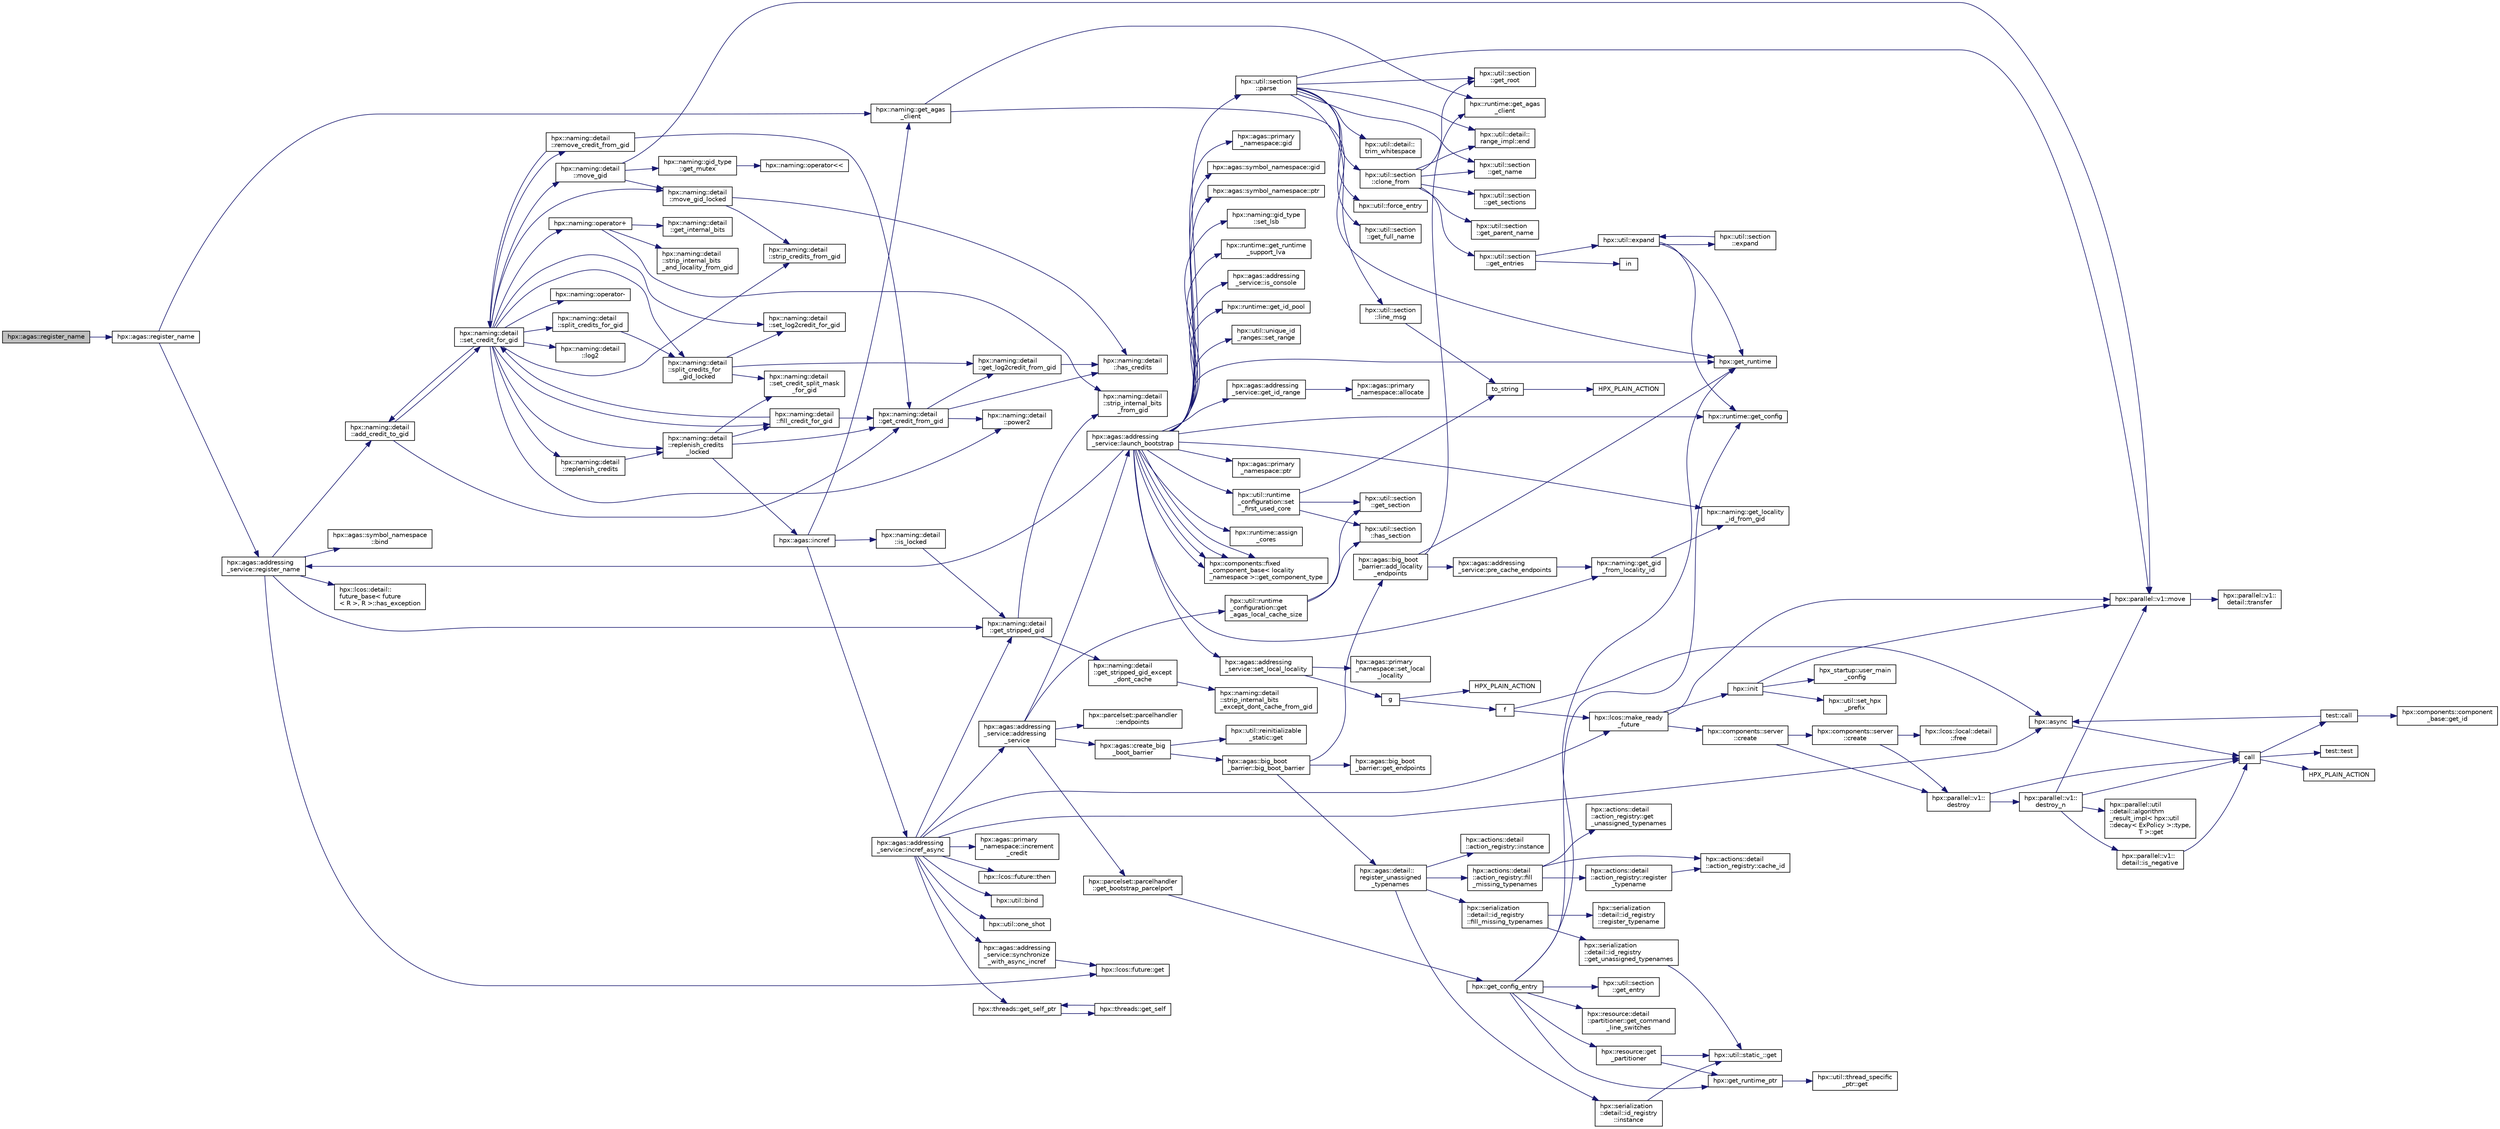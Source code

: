 digraph "hpx::agas::register_name"
{
  edge [fontname="Helvetica",fontsize="10",labelfontname="Helvetica",labelfontsize="10"];
  node [fontname="Helvetica",fontsize="10",shape=record];
  rankdir="LR";
  Node3986 [label="hpx::agas::register_name",height=0.2,width=0.4,color="black", fillcolor="grey75", style="filled", fontcolor="black"];
  Node3986 -> Node3987 [color="midnightblue",fontsize="10",style="solid",fontname="Helvetica"];
  Node3987 [label="hpx::agas::register_name",height=0.2,width=0.4,color="black", fillcolor="white", style="filled",URL="$dc/d54/namespacehpx_1_1agas.html#a3812793adbf5e7d8c6b468595ac0823f"];
  Node3987 -> Node3988 [color="midnightblue",fontsize="10",style="solid",fontname="Helvetica"];
  Node3988 [label="hpx::naming::get_agas\l_client",height=0.2,width=0.4,color="black", fillcolor="white", style="filled",URL="$d4/dc9/namespacehpx_1_1naming.html#a0408fffd5d34b620712a801b0ae3b032"];
  Node3988 -> Node3989 [color="midnightblue",fontsize="10",style="solid",fontname="Helvetica"];
  Node3989 [label="hpx::get_runtime",height=0.2,width=0.4,color="black", fillcolor="white", style="filled",URL="$d8/d83/namespacehpx.html#aef902cc6c7dd3b9fbadf34d1e850a070"];
  Node3988 -> Node3990 [color="midnightblue",fontsize="10",style="solid",fontname="Helvetica"];
  Node3990 [label="hpx::runtime::get_agas\l_client",height=0.2,width=0.4,color="black", fillcolor="white", style="filled",URL="$d0/d7b/classhpx_1_1runtime.html#aeb5dddd30d6b9861669af8ad44d1a96a"];
  Node3987 -> Node3991 [color="midnightblue",fontsize="10",style="solid",fontname="Helvetica"];
  Node3991 [label="hpx::agas::addressing\l_service::register_name",height=0.2,width=0.4,color="black", fillcolor="white", style="filled",URL="$db/d58/structhpx_1_1agas_1_1addressing__service.html#a5929d7fd681a5ed692bfbeaa503fc32d",tooltip="Register a global name with a global address (id) "];
  Node3991 -> Node3992 [color="midnightblue",fontsize="10",style="solid",fontname="Helvetica"];
  Node3992 [label="hpx::agas::symbol_namespace\l::bind",height=0.2,width=0.4,color="black", fillcolor="white", style="filled",URL="$dd/d5e/structhpx_1_1agas_1_1symbol__namespace.html#a4c5b21f70ae191ad0169fe5ac06de532"];
  Node3991 -> Node3993 [color="midnightblue",fontsize="10",style="solid",fontname="Helvetica"];
  Node3993 [label="hpx::naming::detail\l::get_stripped_gid",height=0.2,width=0.4,color="black", fillcolor="white", style="filled",URL="$d5/d18/namespacehpx_1_1naming_1_1detail.html#ad3a849cb7ebd5dccf9aefadccc21dd89"];
  Node3993 -> Node3994 [color="midnightblue",fontsize="10",style="solid",fontname="Helvetica"];
  Node3994 [label="hpx::naming::detail\l::strip_internal_bits\l_from_gid",height=0.2,width=0.4,color="black", fillcolor="white", style="filled",URL="$d5/d18/namespacehpx_1_1naming_1_1detail.html#a95cca4d4bc82a9da3e804b225b03dfaf"];
  Node3993 -> Node3995 [color="midnightblue",fontsize="10",style="solid",fontname="Helvetica"];
  Node3995 [label="hpx::naming::detail\l::get_stripped_gid_except\l_dont_cache",height=0.2,width=0.4,color="black", fillcolor="white", style="filled",URL="$d5/d18/namespacehpx_1_1naming_1_1detail.html#a1ab848588112d0f7fac377a15692c9cc"];
  Node3995 -> Node3996 [color="midnightblue",fontsize="10",style="solid",fontname="Helvetica"];
  Node3996 [label="hpx::naming::detail\l::strip_internal_bits\l_except_dont_cache_from_gid",height=0.2,width=0.4,color="black", fillcolor="white", style="filled",URL="$d5/d18/namespacehpx_1_1naming_1_1detail.html#aabeb51a92376c6bfb9cf31bf9ff0c4cc"];
  Node3991 -> Node3997 [color="midnightblue",fontsize="10",style="solid",fontname="Helvetica"];
  Node3997 [label="hpx::lcos::detail::\lfuture_base\< future\l\< R \>, R \>::has_exception",height=0.2,width=0.4,color="black", fillcolor="white", style="filled",URL="$d5/dd7/classhpx_1_1lcos_1_1detail_1_1future__base.html#aa95b01f70ad95706ae420ff1db2e5b99"];
  Node3991 -> Node3998 [color="midnightblue",fontsize="10",style="solid",fontname="Helvetica"];
  Node3998 [label="hpx::lcos::future::get",height=0.2,width=0.4,color="black", fillcolor="white", style="filled",URL="$d0/d33/classhpx_1_1lcos_1_1future.html#a8c28269486d5620ac48af349f17bb41c"];
  Node3991 -> Node3999 [color="midnightblue",fontsize="10",style="solid",fontname="Helvetica"];
  Node3999 [label="hpx::naming::detail\l::add_credit_to_gid",height=0.2,width=0.4,color="black", fillcolor="white", style="filled",URL="$d5/d18/namespacehpx_1_1naming_1_1detail.html#ab13848a91587535a393be4def980e832"];
  Node3999 -> Node4000 [color="midnightblue",fontsize="10",style="solid",fontname="Helvetica"];
  Node4000 [label="hpx::naming::detail\l::get_credit_from_gid",height=0.2,width=0.4,color="black", fillcolor="white", style="filled",URL="$d5/d18/namespacehpx_1_1naming_1_1detail.html#ae3d27efe8c838d79e29020ed7c9fa25f"];
  Node4000 -> Node4001 [color="midnightblue",fontsize="10",style="solid",fontname="Helvetica"];
  Node4001 [label="hpx::naming::detail\l::has_credits",height=0.2,width=0.4,color="black", fillcolor="white", style="filled",URL="$d5/d18/namespacehpx_1_1naming_1_1detail.html#afb823cf706d95f298c25af22fe39653b"];
  Node4000 -> Node4002 [color="midnightblue",fontsize="10",style="solid",fontname="Helvetica"];
  Node4002 [label="hpx::naming::detail\l::power2",height=0.2,width=0.4,color="black", fillcolor="white", style="filled",URL="$d5/d18/namespacehpx_1_1naming_1_1detail.html#a084e318ac378f38778c0696da8cbdaac"];
  Node4000 -> Node4003 [color="midnightblue",fontsize="10",style="solid",fontname="Helvetica"];
  Node4003 [label="hpx::naming::detail\l::get_log2credit_from_gid",height=0.2,width=0.4,color="black", fillcolor="white", style="filled",URL="$d5/d18/namespacehpx_1_1naming_1_1detail.html#a65b5a75f9576e0c15d372d20f0ed37d0"];
  Node4003 -> Node4001 [color="midnightblue",fontsize="10",style="solid",fontname="Helvetica"];
  Node3999 -> Node4004 [color="midnightblue",fontsize="10",style="solid",fontname="Helvetica"];
  Node4004 [label="hpx::naming::detail\l::set_credit_for_gid",height=0.2,width=0.4,color="black", fillcolor="white", style="filled",URL="$d5/d18/namespacehpx_1_1naming_1_1detail.html#a87703193ff814a4e1c912e98e655ec51"];
  Node4004 -> Node4005 [color="midnightblue",fontsize="10",style="solid",fontname="Helvetica"];
  Node4005 [label="hpx::naming::detail\l::log2",height=0.2,width=0.4,color="black", fillcolor="white", style="filled",URL="$d5/d18/namespacehpx_1_1naming_1_1detail.html#a10b972e46f78f4f24d7843d6f8554b5b"];
  Node4004 -> Node4002 [color="midnightblue",fontsize="10",style="solid",fontname="Helvetica"];
  Node4004 -> Node4006 [color="midnightblue",fontsize="10",style="solid",fontname="Helvetica"];
  Node4006 [label="hpx::naming::detail\l::set_log2credit_for_gid",height=0.2,width=0.4,color="black", fillcolor="white", style="filled",URL="$d5/d18/namespacehpx_1_1naming_1_1detail.html#ac466e44115ff62134192cea0735b147e"];
  Node4004 -> Node4007 [color="midnightblue",fontsize="10",style="solid",fontname="Helvetica"];
  Node4007 [label="hpx::naming::detail\l::strip_credits_from_gid",height=0.2,width=0.4,color="black", fillcolor="white", style="filled",URL="$d5/d18/namespacehpx_1_1naming_1_1detail.html#a422b12b60e5f7844b224dd68cf8cae8e"];
  Node4004 -> Node3999 [color="midnightblue",fontsize="10",style="solid",fontname="Helvetica"];
  Node4004 -> Node4008 [color="midnightblue",fontsize="10",style="solid",fontname="Helvetica"];
  Node4008 [label="hpx::naming::detail\l::remove_credit_from_gid",height=0.2,width=0.4,color="black", fillcolor="white", style="filled",URL="$d5/d18/namespacehpx_1_1naming_1_1detail.html#a3ccb4b028c2c757c0fabdfe58ac07e47"];
  Node4008 -> Node4000 [color="midnightblue",fontsize="10",style="solid",fontname="Helvetica"];
  Node4008 -> Node4004 [color="midnightblue",fontsize="10",style="solid",fontname="Helvetica"];
  Node4004 -> Node4009 [color="midnightblue",fontsize="10",style="solid",fontname="Helvetica"];
  Node4009 [label="hpx::naming::detail\l::fill_credit_for_gid",height=0.2,width=0.4,color="black", fillcolor="white", style="filled",URL="$d5/d18/namespacehpx_1_1naming_1_1detail.html#a3ec890e6a5b5c8fbd21b11dfe7e50352"];
  Node4009 -> Node4000 [color="midnightblue",fontsize="10",style="solid",fontname="Helvetica"];
  Node4009 -> Node4004 [color="midnightblue",fontsize="10",style="solid",fontname="Helvetica"];
  Node4004 -> Node4010 [color="midnightblue",fontsize="10",style="solid",fontname="Helvetica"];
  Node4010 [label="hpx::naming::detail\l::move_gid",height=0.2,width=0.4,color="black", fillcolor="white", style="filled",URL="$d5/d18/namespacehpx_1_1naming_1_1detail.html#aade6b5eb4f9361377b0a427cd8bffdca"];
  Node4010 -> Node4011 [color="midnightblue",fontsize="10",style="solid",fontname="Helvetica"];
  Node4011 [label="hpx::naming::gid_type\l::get_mutex",height=0.2,width=0.4,color="black", fillcolor="white", style="filled",URL="$d3/d67/structhpx_1_1naming_1_1gid__type.html#a25f1f7d247b4ec6e77e577400bbbc18f"];
  Node4011 -> Node4012 [color="midnightblue",fontsize="10",style="solid",fontname="Helvetica"];
  Node4012 [label="hpx::naming::operator\<\<",height=0.2,width=0.4,color="black", fillcolor="white", style="filled",URL="$d4/dc9/namespacehpx_1_1naming.html#ad9103d927583be9fcc218e045ad2a6e6"];
  Node4010 -> Node4013 [color="midnightblue",fontsize="10",style="solid",fontname="Helvetica"];
  Node4013 [label="hpx::naming::detail\l::move_gid_locked",height=0.2,width=0.4,color="black", fillcolor="white", style="filled",URL="$d5/d18/namespacehpx_1_1naming_1_1detail.html#ade50f3a7ea7970594a107017d9781f45"];
  Node4013 -> Node4001 [color="midnightblue",fontsize="10",style="solid",fontname="Helvetica"];
  Node4013 -> Node4007 [color="midnightblue",fontsize="10",style="solid",fontname="Helvetica"];
  Node4010 -> Node4014 [color="midnightblue",fontsize="10",style="solid",fontname="Helvetica"];
  Node4014 [label="hpx::parallel::v1::move",height=0.2,width=0.4,color="black", fillcolor="white", style="filled",URL="$db/db9/namespacehpx_1_1parallel_1_1v1.html#aa7c4ede081ce786c9d1eb1adff495cfc"];
  Node4014 -> Node4015 [color="midnightblue",fontsize="10",style="solid",fontname="Helvetica"];
  Node4015 [label="hpx::parallel::v1::\ldetail::transfer",height=0.2,width=0.4,color="black", fillcolor="white", style="filled",URL="$d2/ddd/namespacehpx_1_1parallel_1_1v1_1_1detail.html#ab1b56a05e1885ca7cc7ffa1804dd2f3c"];
  Node4004 -> Node4013 [color="midnightblue",fontsize="10",style="solid",fontname="Helvetica"];
  Node4004 -> Node4016 [color="midnightblue",fontsize="10",style="solid",fontname="Helvetica"];
  Node4016 [label="hpx::naming::detail\l::replenish_credits",height=0.2,width=0.4,color="black", fillcolor="white", style="filled",URL="$d5/d18/namespacehpx_1_1naming_1_1detail.html#aab806d937bd01894af129d3d3cbb22f4"];
  Node4016 -> Node4017 [color="midnightblue",fontsize="10",style="solid",fontname="Helvetica"];
  Node4017 [label="hpx::naming::detail\l::replenish_credits\l_locked",height=0.2,width=0.4,color="black", fillcolor="white", style="filled",URL="$d5/d18/namespacehpx_1_1naming_1_1detail.html#a011ed4fa9a2f4d4319adc54943fa03d6"];
  Node4017 -> Node4000 [color="midnightblue",fontsize="10",style="solid",fontname="Helvetica"];
  Node4017 -> Node4009 [color="midnightblue",fontsize="10",style="solid",fontname="Helvetica"];
  Node4017 -> Node4018 [color="midnightblue",fontsize="10",style="solid",fontname="Helvetica"];
  Node4018 [label="hpx::naming::detail\l::set_credit_split_mask\l_for_gid",height=0.2,width=0.4,color="black", fillcolor="white", style="filled",URL="$d5/d18/namespacehpx_1_1naming_1_1detail.html#a514fb4fd603d267bd438c27ea2fb1e7d"];
  Node4017 -> Node4019 [color="midnightblue",fontsize="10",style="solid",fontname="Helvetica"];
  Node4019 [label="hpx::agas::incref",height=0.2,width=0.4,color="black", fillcolor="white", style="filled",URL="$dc/d54/namespacehpx_1_1agas.html#aad81d2ea721c1a5692e243ef07bf164f"];
  Node4019 -> Node4020 [color="midnightblue",fontsize="10",style="solid",fontname="Helvetica"];
  Node4020 [label="hpx::naming::detail\l::is_locked",height=0.2,width=0.4,color="black", fillcolor="white", style="filled",URL="$d5/d18/namespacehpx_1_1naming_1_1detail.html#a721ab5a11bd11a37b0c905ea3fe0a6d7"];
  Node4020 -> Node3993 [color="midnightblue",fontsize="10",style="solid",fontname="Helvetica"];
  Node4019 -> Node3988 [color="midnightblue",fontsize="10",style="solid",fontname="Helvetica"];
  Node4019 -> Node4021 [color="midnightblue",fontsize="10",style="solid",fontname="Helvetica"];
  Node4021 [label="hpx::agas::addressing\l_service::incref_async",height=0.2,width=0.4,color="black", fillcolor="white", style="filled",URL="$db/d58/structhpx_1_1agas_1_1addressing__service.html#adae9df2634cf648f129f203c3678c1c1",tooltip="Increment the global reference count for the given id. "];
  Node4021 -> Node3993 [color="midnightblue",fontsize="10",style="solid",fontname="Helvetica"];
  Node4021 -> Node4022 [color="midnightblue",fontsize="10",style="solid",fontname="Helvetica"];
  Node4022 [label="hpx::threads::get_self_ptr",height=0.2,width=0.4,color="black", fillcolor="white", style="filled",URL="$d7/d28/namespacehpx_1_1threads.html#a22877ae347ad884cde3a51397dad6c53"];
  Node4022 -> Node4023 [color="midnightblue",fontsize="10",style="solid",fontname="Helvetica"];
  Node4023 [label="hpx::threads::get_self",height=0.2,width=0.4,color="black", fillcolor="white", style="filled",URL="$d7/d28/namespacehpx_1_1threads.html#a07daf4d6d29233f20d66d41ab7b5b8e8"];
  Node4023 -> Node4022 [color="midnightblue",fontsize="10",style="solid",fontname="Helvetica"];
  Node4021 -> Node4024 [color="midnightblue",fontsize="10",style="solid",fontname="Helvetica"];
  Node4024 [label="hpx::agas::addressing\l_service::addressing\l_service",height=0.2,width=0.4,color="black", fillcolor="white", style="filled",URL="$db/d58/structhpx_1_1agas_1_1addressing__service.html#a4cd885b12c530009f44f7372c197d54f"];
  Node4024 -> Node4025 [color="midnightblue",fontsize="10",style="solid",fontname="Helvetica"];
  Node4025 [label="hpx::util::runtime\l_configuration::get\l_agas_local_cache_size",height=0.2,width=0.4,color="black", fillcolor="white", style="filled",URL="$d8/d70/classhpx_1_1util_1_1runtime__configuration.html#a5fc409d10bc5e063fde7992fb2d8eefe"];
  Node4025 -> Node4026 [color="midnightblue",fontsize="10",style="solid",fontname="Helvetica"];
  Node4026 [label="hpx::util::section\l::has_section",height=0.2,width=0.4,color="black", fillcolor="white", style="filled",URL="$dd/de4/classhpx_1_1util_1_1section.html#a2ef0091925e5c2e3fda235bff644cdb4"];
  Node4025 -> Node4027 [color="midnightblue",fontsize="10",style="solid",fontname="Helvetica"];
  Node4027 [label="hpx::util::section\l::get_section",height=0.2,width=0.4,color="black", fillcolor="white", style="filled",URL="$dd/de4/classhpx_1_1util_1_1section.html#a3506cc01fb5453b2176f4747352c5517"];
  Node4024 -> Node4028 [color="midnightblue",fontsize="10",style="solid",fontname="Helvetica"];
  Node4028 [label="hpx::parcelset::parcelhandler\l::get_bootstrap_parcelport",height=0.2,width=0.4,color="black", fillcolor="white", style="filled",URL="$d4/d2f/classhpx_1_1parcelset_1_1parcelhandler.html#aac412291f000080f2496f288b97b7859"];
  Node4028 -> Node4029 [color="midnightblue",fontsize="10",style="solid",fontname="Helvetica"];
  Node4029 [label="hpx::get_config_entry",height=0.2,width=0.4,color="black", fillcolor="white", style="filled",URL="$d8/d83/namespacehpx.html#a097240e6744bc8905f708932da401835",tooltip="Retrieve the string value of a configuration entry given by key. "];
  Node4029 -> Node4030 [color="midnightblue",fontsize="10",style="solid",fontname="Helvetica"];
  Node4030 [label="hpx::get_runtime_ptr",height=0.2,width=0.4,color="black", fillcolor="white", style="filled",URL="$d8/d83/namespacehpx.html#af29daf2bb3e01b4d6495a1742b6cce64"];
  Node4030 -> Node4031 [color="midnightblue",fontsize="10",style="solid",fontname="Helvetica"];
  Node4031 [label="hpx::util::thread_specific\l_ptr::get",height=0.2,width=0.4,color="black", fillcolor="white", style="filled",URL="$d4/d4c/structhpx_1_1util_1_1thread__specific__ptr.html#a3b27d8520710478aa41d1f74206bdba9"];
  Node4029 -> Node3989 [color="midnightblue",fontsize="10",style="solid",fontname="Helvetica"];
  Node4029 -> Node4032 [color="midnightblue",fontsize="10",style="solid",fontname="Helvetica"];
  Node4032 [label="hpx::runtime::get_config",height=0.2,width=0.4,color="black", fillcolor="white", style="filled",URL="$d0/d7b/classhpx_1_1runtime.html#a0bfe0241e54b1fe1dd4ec181d944de43",tooltip="access configuration information "];
  Node4029 -> Node4033 [color="midnightblue",fontsize="10",style="solid",fontname="Helvetica"];
  Node4033 [label="hpx::util::section\l::get_entry",height=0.2,width=0.4,color="black", fillcolor="white", style="filled",URL="$dd/de4/classhpx_1_1util_1_1section.html#a02ac2ca2a4490347405dec03df46af88"];
  Node4029 -> Node4034 [color="midnightblue",fontsize="10",style="solid",fontname="Helvetica"];
  Node4034 [label="hpx::resource::get\l_partitioner",height=0.2,width=0.4,color="black", fillcolor="white", style="filled",URL="$dd/da5/namespacehpx_1_1resource.html#af91354c369d9a22a00581d6b6da7d0ee"];
  Node4034 -> Node4035 [color="midnightblue",fontsize="10",style="solid",fontname="Helvetica"];
  Node4035 [label="hpx::util::static_::get",height=0.2,width=0.4,color="black", fillcolor="white", style="filled",URL="$d3/dbb/structhpx_1_1util_1_1static__.html#a2967c633948a3bf17a3b5405ef5a8318"];
  Node4034 -> Node4030 [color="midnightblue",fontsize="10",style="solid",fontname="Helvetica"];
  Node4029 -> Node4036 [color="midnightblue",fontsize="10",style="solid",fontname="Helvetica"];
  Node4036 [label="hpx::resource::detail\l::partitioner::get_command\l_line_switches",height=0.2,width=0.4,color="black", fillcolor="white", style="filled",URL="$d0/dab/classhpx_1_1resource_1_1detail_1_1partitioner.html#a16fe01dd59b2c89bd556788b5713522e"];
  Node4024 -> Node4037 [color="midnightblue",fontsize="10",style="solid",fontname="Helvetica"];
  Node4037 [label="hpx::agas::create_big\l_boot_barrier",height=0.2,width=0.4,color="black", fillcolor="white", style="filled",URL="$dc/d54/namespacehpx_1_1agas.html#a272f64deb448ea9613501a5b3458a57f"];
  Node4037 -> Node4038 [color="midnightblue",fontsize="10",style="solid",fontname="Helvetica"];
  Node4038 [label="hpx::util::reinitializable\l_static::get",height=0.2,width=0.4,color="black", fillcolor="white", style="filled",URL="$d2/db7/structhpx_1_1util_1_1reinitializable__static.html#a2c616d22a193ed9d3b0b58d4203b3809"];
  Node4037 -> Node4039 [color="midnightblue",fontsize="10",style="solid",fontname="Helvetica"];
  Node4039 [label="hpx::agas::big_boot\l_barrier::big_boot_barrier",height=0.2,width=0.4,color="black", fillcolor="white", style="filled",URL="$d8/db6/structhpx_1_1agas_1_1big__boot__barrier.html#ab00f39b77e1ae054dddeab796ac49a07"];
  Node4039 -> Node4040 [color="midnightblue",fontsize="10",style="solid",fontname="Helvetica"];
  Node4040 [label="hpx::agas::detail::\lregister_unassigned\l_typenames",height=0.2,width=0.4,color="black", fillcolor="white", style="filled",URL="$dd/dd0/namespacehpx_1_1agas_1_1detail.html#a69a4d9fbe321b26f2eeeacaae98c05bb"];
  Node4040 -> Node4041 [color="midnightblue",fontsize="10",style="solid",fontname="Helvetica"];
  Node4041 [label="hpx::serialization\l::detail::id_registry\l::instance",height=0.2,width=0.4,color="black", fillcolor="white", style="filled",URL="$dc/d9a/classhpx_1_1serialization_1_1detail_1_1id__registry.html#ab5118609f28337b2a71e7ac63399a2dc"];
  Node4041 -> Node4035 [color="midnightblue",fontsize="10",style="solid",fontname="Helvetica"];
  Node4040 -> Node4042 [color="midnightblue",fontsize="10",style="solid",fontname="Helvetica"];
  Node4042 [label="hpx::serialization\l::detail::id_registry\l::fill_missing_typenames",height=0.2,width=0.4,color="black", fillcolor="white", style="filled",URL="$dc/d9a/classhpx_1_1serialization_1_1detail_1_1id__registry.html#a80cd98a900de5a5347cf51ab710ed1be"];
  Node4042 -> Node4043 [color="midnightblue",fontsize="10",style="solid",fontname="Helvetica"];
  Node4043 [label="hpx::serialization\l::detail::id_registry\l::get_unassigned_typenames",height=0.2,width=0.4,color="black", fillcolor="white", style="filled",URL="$dc/d9a/classhpx_1_1serialization_1_1detail_1_1id__registry.html#a667f38001517e0031e3421b1f6719baf"];
  Node4043 -> Node4035 [color="midnightblue",fontsize="10",style="solid",fontname="Helvetica"];
  Node4042 -> Node4044 [color="midnightblue",fontsize="10",style="solid",fontname="Helvetica"];
  Node4044 [label="hpx::serialization\l::detail::id_registry\l::register_typename",height=0.2,width=0.4,color="black", fillcolor="white", style="filled",URL="$dc/d9a/classhpx_1_1serialization_1_1detail_1_1id__registry.html#a3ecf46288bd104ca800605842a269fd6"];
  Node4040 -> Node4045 [color="midnightblue",fontsize="10",style="solid",fontname="Helvetica"];
  Node4045 [label="hpx::actions::detail\l::action_registry::instance",height=0.2,width=0.4,color="black", fillcolor="white", style="filled",URL="$d6/d07/structhpx_1_1actions_1_1detail_1_1action__registry.html#a4d8a8074f8a91fdc5a62e8067ef6472c"];
  Node4040 -> Node4046 [color="midnightblue",fontsize="10",style="solid",fontname="Helvetica"];
  Node4046 [label="hpx::actions::detail\l::action_registry::fill\l_missing_typenames",height=0.2,width=0.4,color="black", fillcolor="white", style="filled",URL="$d6/d07/structhpx_1_1actions_1_1detail_1_1action__registry.html#ad0b2659af6636d76d4b39d64eac81e3c"];
  Node4046 -> Node4047 [color="midnightblue",fontsize="10",style="solid",fontname="Helvetica"];
  Node4047 [label="hpx::actions::detail\l::action_registry::get\l_unassigned_typenames",height=0.2,width=0.4,color="black", fillcolor="white", style="filled",URL="$d6/d07/structhpx_1_1actions_1_1detail_1_1action__registry.html#a5216619c74ba5ee2d7a82626fe3f42cd"];
  Node4046 -> Node4048 [color="midnightblue",fontsize="10",style="solid",fontname="Helvetica"];
  Node4048 [label="hpx::actions::detail\l::action_registry::register\l_typename",height=0.2,width=0.4,color="black", fillcolor="white", style="filled",URL="$d6/d07/structhpx_1_1actions_1_1detail_1_1action__registry.html#a7352d14b8ad4d97a880c8ff247f0e04a"];
  Node4048 -> Node4049 [color="midnightblue",fontsize="10",style="solid",fontname="Helvetica"];
  Node4049 [label="hpx::actions::detail\l::action_registry::cache_id",height=0.2,width=0.4,color="black", fillcolor="white", style="filled",URL="$d6/d07/structhpx_1_1actions_1_1detail_1_1action__registry.html#a241539d91aa05a0cb41e6949b4f7ffb6"];
  Node4046 -> Node4049 [color="midnightblue",fontsize="10",style="solid",fontname="Helvetica"];
  Node4039 -> Node4050 [color="midnightblue",fontsize="10",style="solid",fontname="Helvetica"];
  Node4050 [label="hpx::agas::big_boot\l_barrier::add_locality\l_endpoints",height=0.2,width=0.4,color="black", fillcolor="white", style="filled",URL="$d8/db6/structhpx_1_1agas_1_1big__boot__barrier.html#aedb4d5066f5ee188b4b2e7476bde8f35"];
  Node4050 -> Node3989 [color="midnightblue",fontsize="10",style="solid",fontname="Helvetica"];
  Node4050 -> Node3990 [color="midnightblue",fontsize="10",style="solid",fontname="Helvetica"];
  Node4050 -> Node4051 [color="midnightblue",fontsize="10",style="solid",fontname="Helvetica"];
  Node4051 [label="hpx::agas::addressing\l_service::pre_cache_endpoints",height=0.2,width=0.4,color="black", fillcolor="white", style="filled",URL="$db/d58/structhpx_1_1agas_1_1addressing__service.html#a9384e7f70c49705ea11e55718c144ee4"];
  Node4051 -> Node4052 [color="midnightblue",fontsize="10",style="solid",fontname="Helvetica"];
  Node4052 [label="hpx::naming::get_gid\l_from_locality_id",height=0.2,width=0.4,color="black", fillcolor="white", style="filled",URL="$d4/dc9/namespacehpx_1_1naming.html#ae50a3ecdb5854b6a25a556ebc9830541"];
  Node4052 -> Node4053 [color="midnightblue",fontsize="10",style="solid",fontname="Helvetica"];
  Node4053 [label="hpx::naming::get_locality\l_id_from_gid",height=0.2,width=0.4,color="black", fillcolor="white", style="filled",URL="$d4/dc9/namespacehpx_1_1naming.html#a7fd43037784560bd04fda9b49e33529f"];
  Node4039 -> Node4054 [color="midnightblue",fontsize="10",style="solid",fontname="Helvetica"];
  Node4054 [label="hpx::agas::big_boot\l_barrier::get_endpoints",height=0.2,width=0.4,color="black", fillcolor="white", style="filled",URL="$d8/db6/structhpx_1_1agas_1_1big__boot__barrier.html#a019606b912a47e77062cd7de28adb428"];
  Node4024 -> Node4055 [color="midnightblue",fontsize="10",style="solid",fontname="Helvetica"];
  Node4055 [label="hpx::parcelset::parcelhandler\l::endpoints",height=0.2,width=0.4,color="black", fillcolor="white", style="filled",URL="$d4/d2f/classhpx_1_1parcelset_1_1parcelhandler.html#a7a79973ee047c9a655e7517b89d78558",tooltip="return the endpoints associated with this parcelhandler "];
  Node4024 -> Node4056 [color="midnightblue",fontsize="10",style="solid",fontname="Helvetica"];
  Node4056 [label="hpx::agas::addressing\l_service::launch_bootstrap",height=0.2,width=0.4,color="black", fillcolor="white", style="filled",URL="$db/d58/structhpx_1_1agas_1_1addressing__service.html#a664380be3597d3ca31677b2ae5800e76"];
  Node4056 -> Node4057 [color="midnightblue",fontsize="10",style="solid",fontname="Helvetica"];
  Node4057 [label="hpx::agas::primary\l_namespace::ptr",height=0.2,width=0.4,color="black", fillcolor="white", style="filled",URL="$d1/d43/structhpx_1_1agas_1_1primary__namespace.html#a977601f2c79f10b3aef3db56fb3aad0d"];
  Node4056 -> Node3989 [color="midnightblue",fontsize="10",style="solid",fontname="Helvetica"];
  Node4056 -> Node4052 [color="midnightblue",fontsize="10",style="solid",fontname="Helvetica"];
  Node4056 -> Node4058 [color="midnightblue",fontsize="10",style="solid",fontname="Helvetica"];
  Node4058 [label="hpx::agas::addressing\l_service::set_local_locality",height=0.2,width=0.4,color="black", fillcolor="white", style="filled",URL="$db/d58/structhpx_1_1agas_1_1addressing__service.html#a262a9982f31caacd5c605b643f2cc081"];
  Node4058 -> Node4059 [color="midnightblue",fontsize="10",style="solid",fontname="Helvetica"];
  Node4059 [label="g",height=0.2,width=0.4,color="black", fillcolor="white", style="filled",URL="$da/d17/cxx11__noexcept_8cpp.html#a96f5ebe659f57f5faa7343c54f8ea39a"];
  Node4059 -> Node4060 [color="midnightblue",fontsize="10",style="solid",fontname="Helvetica"];
  Node4060 [label="f",height=0.2,width=0.4,color="black", fillcolor="white", style="filled",URL="$d4/d13/async__unwrap__1037_8cpp.html#a02a6b0b4f77af9f69a841dc8262b0cd0"];
  Node4060 -> Node4061 [color="midnightblue",fontsize="10",style="solid",fontname="Helvetica"];
  Node4061 [label="hpx::async",height=0.2,width=0.4,color="black", fillcolor="white", style="filled",URL="$d8/d83/namespacehpx.html#acb7d8e37b73b823956ce144f9a57eaa4"];
  Node4061 -> Node4062 [color="midnightblue",fontsize="10",style="solid",fontname="Helvetica"];
  Node4062 [label="call",height=0.2,width=0.4,color="black", fillcolor="white", style="filled",URL="$d2/d67/promise__1620_8cpp.html#a58357f0b82bc761e1d0b9091ed563a70"];
  Node4062 -> Node4063 [color="midnightblue",fontsize="10",style="solid",fontname="Helvetica"];
  Node4063 [label="test::test",height=0.2,width=0.4,color="black", fillcolor="white", style="filled",URL="$d8/d89/structtest.html#ab42d5ece712d716b04cb3f686f297a26"];
  Node4062 -> Node4064 [color="midnightblue",fontsize="10",style="solid",fontname="Helvetica"];
  Node4064 [label="HPX_PLAIN_ACTION",height=0.2,width=0.4,color="black", fillcolor="white", style="filled",URL="$d2/d67/promise__1620_8cpp.html#ab96aab827a4b1fcaf66cfe0ba83fef23"];
  Node4062 -> Node4065 [color="midnightblue",fontsize="10",style="solid",fontname="Helvetica"];
  Node4065 [label="test::call",height=0.2,width=0.4,color="black", fillcolor="white", style="filled",URL="$d8/d89/structtest.html#aeb29e7ed6518b9426ccf1344c52620ae"];
  Node4065 -> Node4061 [color="midnightblue",fontsize="10",style="solid",fontname="Helvetica"];
  Node4065 -> Node4066 [color="midnightblue",fontsize="10",style="solid",fontname="Helvetica"];
  Node4066 [label="hpx::components::component\l_base::get_id",height=0.2,width=0.4,color="black", fillcolor="white", style="filled",URL="$d2/de6/classhpx_1_1components_1_1component__base.html#a4c8fd93514039bdf01c48d66d82b19cd"];
  Node4060 -> Node4067 [color="midnightblue",fontsize="10",style="solid",fontname="Helvetica"];
  Node4067 [label="hpx::lcos::make_ready\l_future",height=0.2,width=0.4,color="black", fillcolor="white", style="filled",URL="$d2/dc9/namespacehpx_1_1lcos.html#a42997564ddfde91d475b8a2cea8f53e4"];
  Node4067 -> Node4068 [color="midnightblue",fontsize="10",style="solid",fontname="Helvetica"];
  Node4068 [label="hpx::init",height=0.2,width=0.4,color="black", fillcolor="white", style="filled",URL="$d8/d83/namespacehpx.html#a3c694ea960b47c56b33351ba16e3d76b",tooltip="Main entry point for launching the HPX runtime system. "];
  Node4068 -> Node4069 [color="midnightblue",fontsize="10",style="solid",fontname="Helvetica"];
  Node4069 [label="hpx::util::set_hpx\l_prefix",height=0.2,width=0.4,color="black", fillcolor="white", style="filled",URL="$df/dad/namespacehpx_1_1util.html#ae40a23c1ba0a48d9304dcf717a95793e"];
  Node4068 -> Node4070 [color="midnightblue",fontsize="10",style="solid",fontname="Helvetica"];
  Node4070 [label="hpx_startup::user_main\l_config",height=0.2,width=0.4,color="black", fillcolor="white", style="filled",URL="$d3/dd2/namespacehpx__startup.html#aaac571d88bd3912a4225a23eb3261637"];
  Node4068 -> Node4014 [color="midnightblue",fontsize="10",style="solid",fontname="Helvetica"];
  Node4067 -> Node4071 [color="midnightblue",fontsize="10",style="solid",fontname="Helvetica"];
  Node4071 [label="hpx::components::server\l::create",height=0.2,width=0.4,color="black", fillcolor="white", style="filled",URL="$d2/da2/namespacehpx_1_1components_1_1server.html#ac776c89f3d68ceb910e8cee9fa937ab4",tooltip="Create arrays of components using their default constructor. "];
  Node4071 -> Node4072 [color="midnightblue",fontsize="10",style="solid",fontname="Helvetica"];
  Node4072 [label="hpx::components::server\l::create",height=0.2,width=0.4,color="black", fillcolor="white", style="filled",URL="$d2/da2/namespacehpx_1_1components_1_1server.html#a77d26de181c97b444565e230577981bd"];
  Node4072 -> Node4073 [color="midnightblue",fontsize="10",style="solid",fontname="Helvetica"];
  Node4073 [label="hpx::lcos::local::detail\l::free",height=0.2,width=0.4,color="black", fillcolor="white", style="filled",URL="$d4/dcb/namespacehpx_1_1lcos_1_1local_1_1detail.html#a55a940f019734e9bb045dc123cd80e48"];
  Node4072 -> Node4074 [color="midnightblue",fontsize="10",style="solid",fontname="Helvetica"];
  Node4074 [label="hpx::parallel::v1::\ldestroy",height=0.2,width=0.4,color="black", fillcolor="white", style="filled",URL="$db/db9/namespacehpx_1_1parallel_1_1v1.html#acf303558375048e8a7cc9a2c2e09477f"];
  Node4074 -> Node4062 [color="midnightblue",fontsize="10",style="solid",fontname="Helvetica"];
  Node4074 -> Node4075 [color="midnightblue",fontsize="10",style="solid",fontname="Helvetica"];
  Node4075 [label="hpx::parallel::v1::\ldestroy_n",height=0.2,width=0.4,color="black", fillcolor="white", style="filled",URL="$db/db9/namespacehpx_1_1parallel_1_1v1.html#a71d0691132a300690163f5636bcd5bd3"];
  Node4075 -> Node4076 [color="midnightblue",fontsize="10",style="solid",fontname="Helvetica"];
  Node4076 [label="hpx::parallel::v1::\ldetail::is_negative",height=0.2,width=0.4,color="black", fillcolor="white", style="filled",URL="$d2/ddd/namespacehpx_1_1parallel_1_1v1_1_1detail.html#adf2e40fc4b20ad0fd442ee3118a4d527"];
  Node4076 -> Node4062 [color="midnightblue",fontsize="10",style="solid",fontname="Helvetica"];
  Node4075 -> Node4077 [color="midnightblue",fontsize="10",style="solid",fontname="Helvetica"];
  Node4077 [label="hpx::parallel::util\l::detail::algorithm\l_result_impl\< hpx::util\l::decay\< ExPolicy \>::type,\l T \>::get",height=0.2,width=0.4,color="black", fillcolor="white", style="filled",URL="$d2/d42/structhpx_1_1parallel_1_1util_1_1detail_1_1algorithm__result__impl.html#ab5b051e8ec74eff5e0e62fd63f5d377e"];
  Node4075 -> Node4014 [color="midnightblue",fontsize="10",style="solid",fontname="Helvetica"];
  Node4075 -> Node4062 [color="midnightblue",fontsize="10",style="solid",fontname="Helvetica"];
  Node4071 -> Node4074 [color="midnightblue",fontsize="10",style="solid",fontname="Helvetica"];
  Node4067 -> Node4014 [color="midnightblue",fontsize="10",style="solid",fontname="Helvetica"];
  Node4059 -> Node4078 [color="midnightblue",fontsize="10",style="solid",fontname="Helvetica"];
  Node4078 [label="HPX_PLAIN_ACTION",height=0.2,width=0.4,color="black", fillcolor="white", style="filled",URL="$d4/d13/async__unwrap__1037_8cpp.html#ab5991a65409f0229f564e4935bd7b979"];
  Node4058 -> Node4079 [color="midnightblue",fontsize="10",style="solid",fontname="Helvetica"];
  Node4079 [label="hpx::agas::primary\l_namespace::set_local\l_locality",height=0.2,width=0.4,color="black", fillcolor="white", style="filled",URL="$d1/d43/structhpx_1_1agas_1_1primary__namespace.html#aef9509edfa957ff39e62a2963e7307a9"];
  Node4056 -> Node4080 [color="midnightblue",fontsize="10",style="solid",fontname="Helvetica"];
  Node4080 [label="hpx::runtime::assign\l_cores",height=0.2,width=0.4,color="black", fillcolor="white", style="filled",URL="$d0/d7b/classhpx_1_1runtime.html#ad18888b79a4c00c211acb866abf8c750"];
  Node4056 -> Node4032 [color="midnightblue",fontsize="10",style="solid",fontname="Helvetica"];
  Node4056 -> Node4081 [color="midnightblue",fontsize="10",style="solid",fontname="Helvetica"];
  Node4081 [label="hpx::util::runtime\l_configuration::set\l_first_used_core",height=0.2,width=0.4,color="black", fillcolor="white", style="filled",URL="$d8/d70/classhpx_1_1util_1_1runtime__configuration.html#af1c585ee36a9c0503a013faaa08ad398"];
  Node4081 -> Node4026 [color="midnightblue",fontsize="10",style="solid",fontname="Helvetica"];
  Node4081 -> Node4027 [color="midnightblue",fontsize="10",style="solid",fontname="Helvetica"];
  Node4081 -> Node4082 [color="midnightblue",fontsize="10",style="solid",fontname="Helvetica"];
  Node4082 [label="to_string",height=0.2,width=0.4,color="black", fillcolor="white", style="filled",URL="$d4/d2c/make__continuation__1615_8cpp.html#acbdae3e81403e1ffc527c18dc1cd51dd"];
  Node4082 -> Node4083 [color="midnightblue",fontsize="10",style="solid",fontname="Helvetica"];
  Node4083 [label="HPX_PLAIN_ACTION",height=0.2,width=0.4,color="black", fillcolor="white", style="filled",URL="$d4/d2c/make__continuation__1615_8cpp.html#a8b2f8a7c58b490fcb1260f36bac46541"];
  Node4056 -> Node4084 [color="midnightblue",fontsize="10",style="solid",fontname="Helvetica"];
  Node4084 [label="hpx::components::fixed\l_component_base\< locality\l_namespace \>::get_component_type",height=0.2,width=0.4,color="black", fillcolor="white", style="filled",URL="$df/dfd/classhpx_1_1components_1_1fixed__component__base.html#aa87dbc5aad4f2ee3f9b8f62c6981a8c2"];
  Node4056 -> Node4085 [color="midnightblue",fontsize="10",style="solid",fontname="Helvetica"];
  Node4085 [label="hpx::agas::primary\l_namespace::gid",height=0.2,width=0.4,color="black", fillcolor="white", style="filled",URL="$d1/d43/structhpx_1_1agas_1_1primary__namespace.html#ab38b0457e706d37af52f1535877a5bfd"];
  Node4056 -> Node4084 [color="midnightblue",fontsize="10",style="solid",fontname="Helvetica"];
  Node4056 -> Node4084 [color="midnightblue",fontsize="10",style="solid",fontname="Helvetica"];
  Node4056 -> Node4086 [color="midnightblue",fontsize="10",style="solid",fontname="Helvetica"];
  Node4086 [label="hpx::agas::symbol_namespace::gid",height=0.2,width=0.4,color="black", fillcolor="white", style="filled",URL="$dd/d5e/structhpx_1_1agas_1_1symbol__namespace.html#a4b63b0ff1b7963554cbf5b8073529d53"];
  Node4056 -> Node4084 [color="midnightblue",fontsize="10",style="solid",fontname="Helvetica"];
  Node4056 -> Node4087 [color="midnightblue",fontsize="10",style="solid",fontname="Helvetica"];
  Node4087 [label="hpx::agas::symbol_namespace::ptr",height=0.2,width=0.4,color="black", fillcolor="white", style="filled",URL="$dd/d5e/structhpx_1_1agas_1_1symbol__namespace.html#a67e372d006c4c3a2a3d09640c51ccff4"];
  Node4056 -> Node4088 [color="midnightblue",fontsize="10",style="solid",fontname="Helvetica"];
  Node4088 [label="hpx::util::section\l::parse",height=0.2,width=0.4,color="black", fillcolor="white", style="filled",URL="$dd/de4/classhpx_1_1util_1_1section.html#ace8045f12ef654c88b68a2dfb0788cbd"];
  Node4088 -> Node4089 [color="midnightblue",fontsize="10",style="solid",fontname="Helvetica"];
  Node4089 [label="hpx::util::detail::\lrange_impl::end",height=0.2,width=0.4,color="black", fillcolor="white", style="filled",URL="$d4/d4a/namespacehpx_1_1util_1_1detail_1_1range__impl.html#afb2ea48b0902f52ee4d8b764807b4316"];
  Node4088 -> Node4090 [color="midnightblue",fontsize="10",style="solid",fontname="Helvetica"];
  Node4090 [label="hpx::util::detail::\ltrim_whitespace",height=0.2,width=0.4,color="black", fillcolor="white", style="filled",URL="$d2/d8e/namespacehpx_1_1util_1_1detail.html#a349c290c57fa761e4e914aafa0023bef"];
  Node4088 -> Node4091 [color="midnightblue",fontsize="10",style="solid",fontname="Helvetica"];
  Node4091 [label="hpx::util::section\l::line_msg",height=0.2,width=0.4,color="black", fillcolor="white", style="filled",URL="$dd/de4/classhpx_1_1util_1_1section.html#afcaf894b8e854536369e648038878185"];
  Node4091 -> Node4082 [color="midnightblue",fontsize="10",style="solid",fontname="Helvetica"];
  Node4088 -> Node4092 [color="midnightblue",fontsize="10",style="solid",fontname="Helvetica"];
  Node4092 [label="hpx::util::force_entry",height=0.2,width=0.4,color="black", fillcolor="white", style="filled",URL="$df/dad/namespacehpx_1_1util.html#a36f05768f2fe4d204964258716634913"];
  Node4088 -> Node4093 [color="midnightblue",fontsize="10",style="solid",fontname="Helvetica"];
  Node4093 [label="hpx::util::section\l::get_full_name",height=0.2,width=0.4,color="black", fillcolor="white", style="filled",URL="$dd/de4/classhpx_1_1util_1_1section.html#a23dfffaedaa34d9c8273410af900cbff"];
  Node4088 -> Node4094 [color="midnightblue",fontsize="10",style="solid",fontname="Helvetica"];
  Node4094 [label="hpx::util::section\l::clone_from",height=0.2,width=0.4,color="black", fillcolor="white", style="filled",URL="$dd/de4/classhpx_1_1util_1_1section.html#ac563c9cfea4ab359e599357ab775e835"];
  Node4094 -> Node4095 [color="midnightblue",fontsize="10",style="solid",fontname="Helvetica"];
  Node4095 [label="hpx::util::section\l::get_parent_name",height=0.2,width=0.4,color="black", fillcolor="white", style="filled",URL="$dd/de4/classhpx_1_1util_1_1section.html#ad103bdfb0f1d7b70a9d7a93948adc30b"];
  Node4094 -> Node4096 [color="midnightblue",fontsize="10",style="solid",fontname="Helvetica"];
  Node4096 [label="hpx::util::section\l::get_name",height=0.2,width=0.4,color="black", fillcolor="white", style="filled",URL="$dd/de4/classhpx_1_1util_1_1section.html#afbd1ab5fee15d3956ef7fba8f1966e02"];
  Node4094 -> Node4097 [color="midnightblue",fontsize="10",style="solid",fontname="Helvetica"];
  Node4097 [label="hpx::util::section\l::get_entries",height=0.2,width=0.4,color="black", fillcolor="white", style="filled",URL="$dd/de4/classhpx_1_1util_1_1section.html#a2947f576b972863e45bbcf97a14c720e"];
  Node4097 -> Node4098 [color="midnightblue",fontsize="10",style="solid",fontname="Helvetica"];
  Node4098 [label="hpx::util::expand",height=0.2,width=0.4,color="black", fillcolor="white", style="filled",URL="$df/dad/namespacehpx_1_1util.html#ac476e97ca5c1dec44106cb68a534ea22"];
  Node4098 -> Node3989 [color="midnightblue",fontsize="10",style="solid",fontname="Helvetica"];
  Node4098 -> Node4032 [color="midnightblue",fontsize="10",style="solid",fontname="Helvetica"];
  Node4098 -> Node4099 [color="midnightblue",fontsize="10",style="solid",fontname="Helvetica"];
  Node4099 [label="hpx::util::section\l::expand",height=0.2,width=0.4,color="black", fillcolor="white", style="filled",URL="$dd/de4/classhpx_1_1util_1_1section.html#aeee54430eca7e62d11765c45d1c58420"];
  Node4099 -> Node4098 [color="midnightblue",fontsize="10",style="solid",fontname="Helvetica"];
  Node4097 -> Node4100 [color="midnightblue",fontsize="10",style="solid",fontname="Helvetica"];
  Node4100 [label="in",height=0.2,width=0.4,color="black", fillcolor="white", style="filled",URL="$d5/dd8/any__serialization_8cpp.html#a050ffb438bad49c53a9fffc8fff5bff9"];
  Node4094 -> Node4089 [color="midnightblue",fontsize="10",style="solid",fontname="Helvetica"];
  Node4094 -> Node4101 [color="midnightblue",fontsize="10",style="solid",fontname="Helvetica"];
  Node4101 [label="hpx::util::section\l::get_sections",height=0.2,width=0.4,color="black", fillcolor="white", style="filled",URL="$dd/de4/classhpx_1_1util_1_1section.html#a6b2173349a087e0677d76ac09eb548f8"];
  Node4094 -> Node4102 [color="midnightblue",fontsize="10",style="solid",fontname="Helvetica"];
  Node4102 [label="hpx::util::section\l::get_root",height=0.2,width=0.4,color="black", fillcolor="white", style="filled",URL="$dd/de4/classhpx_1_1util_1_1section.html#a099b4f01861585dea488caf08fe4069b"];
  Node4088 -> Node4102 [color="midnightblue",fontsize="10",style="solid",fontname="Helvetica"];
  Node4088 -> Node4096 [color="midnightblue",fontsize="10",style="solid",fontname="Helvetica"];
  Node4088 -> Node4014 [color="midnightblue",fontsize="10",style="solid",fontname="Helvetica"];
  Node4056 -> Node4053 [color="midnightblue",fontsize="10",style="solid",fontname="Helvetica"];
  Node4056 -> Node4103 [color="midnightblue",fontsize="10",style="solid",fontname="Helvetica"];
  Node4103 [label="hpx::naming::gid_type\l::set_lsb",height=0.2,width=0.4,color="black", fillcolor="white", style="filled",URL="$d3/d67/structhpx_1_1naming_1_1gid__type.html#aa0e0758f7852bace6a58c84eacae4ddc"];
  Node4056 -> Node4104 [color="midnightblue",fontsize="10",style="solid",fontname="Helvetica"];
  Node4104 [label="hpx::runtime::get_runtime\l_support_lva",height=0.2,width=0.4,color="black", fillcolor="white", style="filled",URL="$d0/d7b/classhpx_1_1runtime.html#aa284ae9894186555459b37cef96ab1f2"];
  Node4056 -> Node3991 [color="midnightblue",fontsize="10",style="solid",fontname="Helvetica"];
  Node4056 -> Node4105 [color="midnightblue",fontsize="10",style="solid",fontname="Helvetica"];
  Node4105 [label="hpx::agas::addressing\l_service::is_console",height=0.2,width=0.4,color="black", fillcolor="white", style="filled",URL="$db/d58/structhpx_1_1agas_1_1addressing__service.html#aab78f53372b45edb3de49e2030af215b",tooltip="Returns whether this addressing_service represents the console locality. "];
  Node4056 -> Node4106 [color="midnightblue",fontsize="10",style="solid",fontname="Helvetica"];
  Node4106 [label="hpx::agas::addressing\l_service::get_id_range",height=0.2,width=0.4,color="black", fillcolor="white", style="filled",URL="$db/d58/structhpx_1_1agas_1_1addressing__service.html#a27b89e96c9cc33313aefa315411e07c8",tooltip="Get unique range of freely assignable global ids. "];
  Node4106 -> Node4107 [color="midnightblue",fontsize="10",style="solid",fontname="Helvetica"];
  Node4107 [label="hpx::agas::primary\l_namespace::allocate",height=0.2,width=0.4,color="black", fillcolor="white", style="filled",URL="$d1/d43/structhpx_1_1agas_1_1primary__namespace.html#a3e30fba2b5a19bc4f8518d11bf2a351e"];
  Node4056 -> Node4108 [color="midnightblue",fontsize="10",style="solid",fontname="Helvetica"];
  Node4108 [label="hpx::runtime::get_id_pool",height=0.2,width=0.4,color="black", fillcolor="white", style="filled",URL="$d0/d7b/classhpx_1_1runtime.html#a26efb2a9552084273060c30cb7ff6a9d"];
  Node4056 -> Node4109 [color="midnightblue",fontsize="10",style="solid",fontname="Helvetica"];
  Node4109 [label="hpx::util::unique_id\l_ranges::set_range",height=0.2,width=0.4,color="black", fillcolor="white", style="filled",URL="$d7/d25/classhpx_1_1util_1_1unique__id__ranges.html#aaf3cf81697c9fd7df5387761d527b425"];
  Node4021 -> Node4061 [color="midnightblue",fontsize="10",style="solid",fontname="Helvetica"];
  Node4021 -> Node4067 [color="midnightblue",fontsize="10",style="solid",fontname="Helvetica"];
  Node4021 -> Node4110 [color="midnightblue",fontsize="10",style="solid",fontname="Helvetica"];
  Node4110 [label="hpx::agas::primary\l_namespace::increment\l_credit",height=0.2,width=0.4,color="black", fillcolor="white", style="filled",URL="$d1/d43/structhpx_1_1agas_1_1primary__namespace.html#a1e0830097b72a96358980743202c3def"];
  Node4021 -> Node4111 [color="midnightblue",fontsize="10",style="solid",fontname="Helvetica"];
  Node4111 [label="hpx::lcos::future::then",height=0.2,width=0.4,color="black", fillcolor="white", style="filled",URL="$d0/d33/classhpx_1_1lcos_1_1future.html#a17045dee172c36e208b2cbd400fa8797"];
  Node4021 -> Node4112 [color="midnightblue",fontsize="10",style="solid",fontname="Helvetica"];
  Node4112 [label="hpx::util::bind",height=0.2,width=0.4,color="black", fillcolor="white", style="filled",URL="$df/dad/namespacehpx_1_1util.html#ad844caedf82a0173d6909d910c3e48c6"];
  Node4021 -> Node4113 [color="midnightblue",fontsize="10",style="solid",fontname="Helvetica"];
  Node4113 [label="hpx::util::one_shot",height=0.2,width=0.4,color="black", fillcolor="white", style="filled",URL="$df/dad/namespacehpx_1_1util.html#a273e61be42a72415291e0ec0a4f28c7a"];
  Node4021 -> Node4114 [color="midnightblue",fontsize="10",style="solid",fontname="Helvetica"];
  Node4114 [label="hpx::agas::addressing\l_service::synchronize\l_with_async_incref",height=0.2,width=0.4,color="black", fillcolor="white", style="filled",URL="$db/d58/structhpx_1_1agas_1_1addressing__service.html#ad7d4e81b976b99cfad608deb77f60880"];
  Node4114 -> Node3998 [color="midnightblue",fontsize="10",style="solid",fontname="Helvetica"];
  Node4004 -> Node4017 [color="midnightblue",fontsize="10",style="solid",fontname="Helvetica"];
  Node4004 -> Node4115 [color="midnightblue",fontsize="10",style="solid",fontname="Helvetica"];
  Node4115 [label="hpx::naming::detail\l::split_credits_for_gid",height=0.2,width=0.4,color="black", fillcolor="white", style="filled",URL="$d5/d18/namespacehpx_1_1naming_1_1detail.html#ab2f9863a9fdf1ca9b7990f6005b912be"];
  Node4115 -> Node4116 [color="midnightblue",fontsize="10",style="solid",fontname="Helvetica"];
  Node4116 [label="hpx::naming::detail\l::split_credits_for\l_gid_locked",height=0.2,width=0.4,color="black", fillcolor="white", style="filled",URL="$d5/d18/namespacehpx_1_1naming_1_1detail.html#a66dfb706e0b0fe738646b762b2b5403b"];
  Node4116 -> Node4003 [color="midnightblue",fontsize="10",style="solid",fontname="Helvetica"];
  Node4116 -> Node4006 [color="midnightblue",fontsize="10",style="solid",fontname="Helvetica"];
  Node4116 -> Node4018 [color="midnightblue",fontsize="10",style="solid",fontname="Helvetica"];
  Node4004 -> Node4116 [color="midnightblue",fontsize="10",style="solid",fontname="Helvetica"];
  Node4004 -> Node4117 [color="midnightblue",fontsize="10",style="solid",fontname="Helvetica"];
  Node4117 [label="hpx::naming::operator+",height=0.2,width=0.4,color="black", fillcolor="white", style="filled",URL="$d4/dc9/namespacehpx_1_1naming.html#a6c9fa9568261a3b3fe63b13ecc15d928"];
  Node4117 -> Node4118 [color="midnightblue",fontsize="10",style="solid",fontname="Helvetica"];
  Node4118 [label="hpx::naming::detail\l::get_internal_bits",height=0.2,width=0.4,color="black", fillcolor="white", style="filled",URL="$d5/d18/namespacehpx_1_1naming_1_1detail.html#aa8ae6c0e2110d45ea7deb7874f447860"];
  Node4117 -> Node3994 [color="midnightblue",fontsize="10",style="solid",fontname="Helvetica"];
  Node4117 -> Node4119 [color="midnightblue",fontsize="10",style="solid",fontname="Helvetica"];
  Node4119 [label="hpx::naming::detail\l::strip_internal_bits\l_and_locality_from_gid",height=0.2,width=0.4,color="black", fillcolor="white", style="filled",URL="$d5/d18/namespacehpx_1_1naming_1_1detail.html#ab1bd7017282cf07702a1ab3746c6a3ec"];
  Node4004 -> Node4120 [color="midnightblue",fontsize="10",style="solid",fontname="Helvetica"];
  Node4120 [label="hpx::naming::operator-",height=0.2,width=0.4,color="black", fillcolor="white", style="filled",URL="$d4/dc9/namespacehpx_1_1naming.html#ae025c74c340eec07415cb2d8de8e4fc6"];
}
